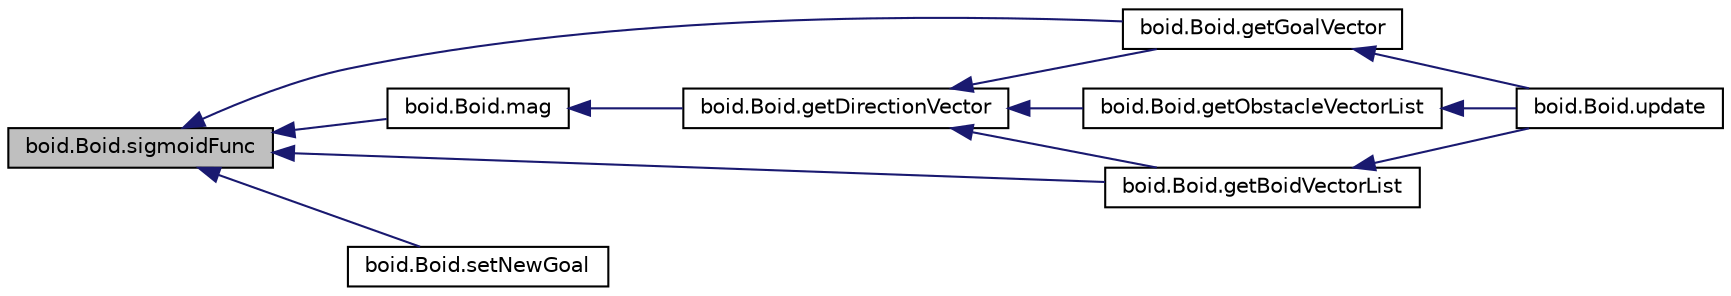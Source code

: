 digraph "boid.Boid.sigmoidFunc"
{
  edge [fontname="Helvetica",fontsize="10",labelfontname="Helvetica",labelfontsize="10"];
  node [fontname="Helvetica",fontsize="10",shape=record];
  rankdir="LR";
  Node1 [label="boid.Boid.sigmoidFunc",height=0.2,width=0.4,color="black", fillcolor="grey75", style="filled" fontcolor="black"];
  Node1 -> Node2 [dir="back",color="midnightblue",fontsize="10",style="solid"];
  Node2 [label="boid.Boid.mag",height=0.2,width=0.4,color="black", fillcolor="white", style="filled",URL="$classboid_1_1Boid.html#a5324650d399f5c850ec7b7bda10eeae7",tooltip="Gets the magnitude of a vector. "];
  Node2 -> Node3 [dir="back",color="midnightblue",fontsize="10",style="solid"];
  Node3 [label="boid.Boid.getDirectionVector",height=0.2,width=0.4,color="black", fillcolor="white", style="filled",URL="$classboid_1_1Boid.html#a8aa203db69671a064a623a88dfc6b3b7",tooltip="Gets a scaled direction vector from an unscaled vector. "];
  Node3 -> Node4 [dir="back",color="midnightblue",fontsize="10",style="solid"];
  Node4 [label="boid.Boid.getObstacleVectorList",height=0.2,width=0.4,color="black", fillcolor="white", style="filled",URL="$classboid_1_1Boid.html#a2c496bdcc16d7db82cc0f730ce3d5264",tooltip="Gets the potential vectors to a boid due to the repulsive obstacle field. "];
  Node4 -> Node5 [dir="back",color="midnightblue",fontsize="10",style="solid"];
  Node5 [label="boid.Boid.update",height=0.2,width=0.4,color="black", fillcolor="white", style="filled",URL="$classboid_1_1Boid.html#a8a354e4b7d58ced69771f3bb5f52d257",tooltip="Updates the boid&#39;s heading and position due to the potential fields. "];
  Node3 -> Node6 [dir="back",color="midnightblue",fontsize="10",style="solid"];
  Node6 [label="boid.Boid.getGoalVector",height=0.2,width=0.4,color="black", fillcolor="white", style="filled",URL="$classboid_1_1Boid.html#a47c28705553bd3d729212944880161d3",tooltip="Gets the potential vectors to a boid due to the attractive goal field. "];
  Node6 -> Node5 [dir="back",color="midnightblue",fontsize="10",style="solid"];
  Node3 -> Node7 [dir="back",color="midnightblue",fontsize="10",style="solid"];
  Node7 [label="boid.Boid.getBoidVectorList",height=0.2,width=0.4,color="black", fillcolor="white", style="filled",URL="$classboid_1_1Boid.html#a353fbe920fabe58a43affaf183cfcd03",tooltip="Gets the potential vectors to a boid due to the repulsive boid field. "];
  Node7 -> Node5 [dir="back",color="midnightblue",fontsize="10",style="solid"];
  Node1 -> Node6 [dir="back",color="midnightblue",fontsize="10",style="solid"];
  Node1 -> Node7 [dir="back",color="midnightblue",fontsize="10",style="solid"];
  Node1 -> Node8 [dir="back",color="midnightblue",fontsize="10",style="solid"];
  Node8 [label="boid.Boid.setNewGoal",height=0.2,width=0.4,color="black", fillcolor="white", style="filled",URL="$classboid_1_1Boid.html#af2f2931c5971a4447cfe179fdafe3ab5",tooltip="Sets the new goal. "];
}
